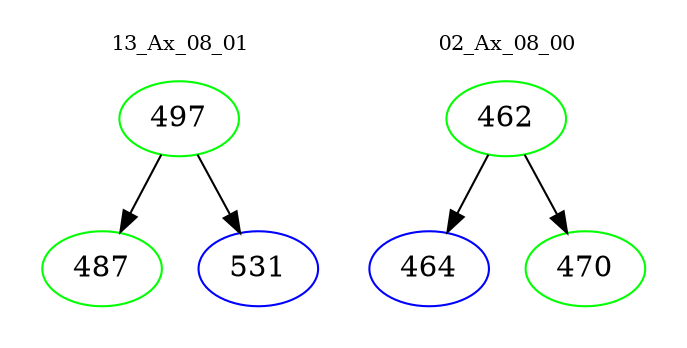 digraph{
subgraph cluster_0 {
color = white
label = "13_Ax_08_01";
fontsize=10;
T0_497 [label="497", color="green"]
T0_497 -> T0_487 [color="black"]
T0_487 [label="487", color="green"]
T0_497 -> T0_531 [color="black"]
T0_531 [label="531", color="blue"]
}
subgraph cluster_1 {
color = white
label = "02_Ax_08_00";
fontsize=10;
T1_462 [label="462", color="green"]
T1_462 -> T1_464 [color="black"]
T1_464 [label="464", color="blue"]
T1_462 -> T1_470 [color="black"]
T1_470 [label="470", color="green"]
}
}
